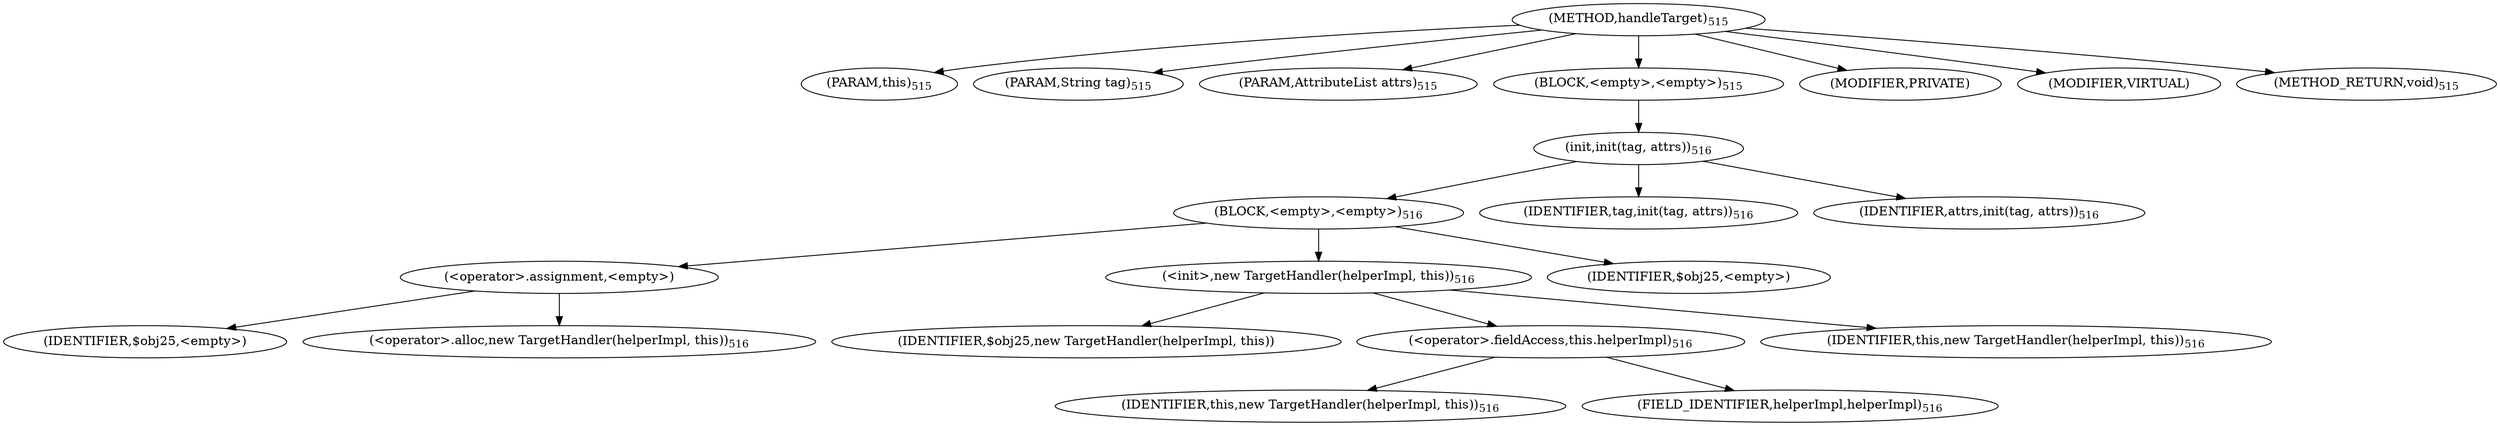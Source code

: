 digraph "handleTarget" {  
"1012" [label = <(METHOD,handleTarget)<SUB>515</SUB>> ]
"43" [label = <(PARAM,this)<SUB>515</SUB>> ]
"1013" [label = <(PARAM,String tag)<SUB>515</SUB>> ]
"1014" [label = <(PARAM,AttributeList attrs)<SUB>515</SUB>> ]
"1015" [label = <(BLOCK,&lt;empty&gt;,&lt;empty&gt;)<SUB>515</SUB>> ]
"1016" [label = <(init,init(tag, attrs))<SUB>516</SUB>> ]
"1017" [label = <(BLOCK,&lt;empty&gt;,&lt;empty&gt;)<SUB>516</SUB>> ]
"1018" [label = <(&lt;operator&gt;.assignment,&lt;empty&gt;)> ]
"1019" [label = <(IDENTIFIER,$obj25,&lt;empty&gt;)> ]
"1020" [label = <(&lt;operator&gt;.alloc,new TargetHandler(helperImpl, this))<SUB>516</SUB>> ]
"1021" [label = <(&lt;init&gt;,new TargetHandler(helperImpl, this))<SUB>516</SUB>> ]
"1022" [label = <(IDENTIFIER,$obj25,new TargetHandler(helperImpl, this))> ]
"1023" [label = <(&lt;operator&gt;.fieldAccess,this.helperImpl)<SUB>516</SUB>> ]
"1024" [label = <(IDENTIFIER,this,new TargetHandler(helperImpl, this))<SUB>516</SUB>> ]
"1025" [label = <(FIELD_IDENTIFIER,helperImpl,helperImpl)<SUB>516</SUB>> ]
"42" [label = <(IDENTIFIER,this,new TargetHandler(helperImpl, this))<SUB>516</SUB>> ]
"1026" [label = <(IDENTIFIER,$obj25,&lt;empty&gt;)> ]
"1027" [label = <(IDENTIFIER,tag,init(tag, attrs))<SUB>516</SUB>> ]
"1028" [label = <(IDENTIFIER,attrs,init(tag, attrs))<SUB>516</SUB>> ]
"1029" [label = <(MODIFIER,PRIVATE)> ]
"1030" [label = <(MODIFIER,VIRTUAL)> ]
"1031" [label = <(METHOD_RETURN,void)<SUB>515</SUB>> ]
  "1012" -> "43" 
  "1012" -> "1013" 
  "1012" -> "1014" 
  "1012" -> "1015" 
  "1012" -> "1029" 
  "1012" -> "1030" 
  "1012" -> "1031" 
  "1015" -> "1016" 
  "1016" -> "1017" 
  "1016" -> "1027" 
  "1016" -> "1028" 
  "1017" -> "1018" 
  "1017" -> "1021" 
  "1017" -> "1026" 
  "1018" -> "1019" 
  "1018" -> "1020" 
  "1021" -> "1022" 
  "1021" -> "1023" 
  "1021" -> "42" 
  "1023" -> "1024" 
  "1023" -> "1025" 
}
